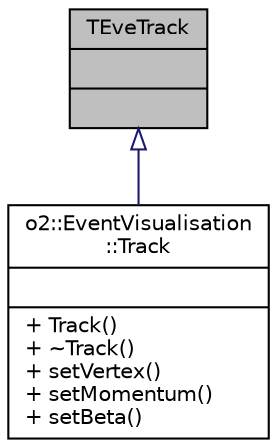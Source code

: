 digraph "TEveTrack"
{
 // INTERACTIVE_SVG=YES
  bgcolor="transparent";
  edge [fontname="Helvetica",fontsize="10",labelfontname="Helvetica",labelfontsize="10"];
  node [fontname="Helvetica",fontsize="10",shape=record];
  Node1 [label="{TEveTrack\n||}",height=0.2,width=0.4,color="black", fillcolor="grey75", style="filled" fontcolor="black"];
  Node1 -> Node2 [dir="back",color="midnightblue",fontsize="10",style="solid",arrowtail="onormal",fontname="Helvetica"];
  Node2 [label="{o2::EventVisualisation\l::Track\n||+ Track()\l+ ~Track()\l+ setVertex()\l+ setMomentum()\l+ setBeta()\l}",height=0.2,width=0.4,color="black",URL="$dd/d8c/classo2_1_1EventVisualisation_1_1Track.html"];
}
